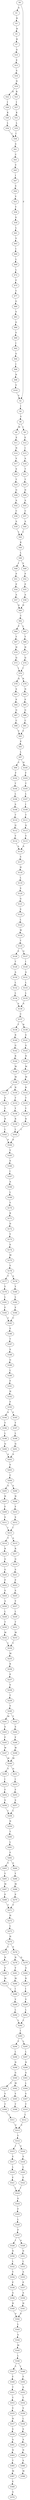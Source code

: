strict digraph  {
	S0 -> S1 [ label = A ];
	S0 -> S2 [ label = F ];
	S1 -> S3 [ label = R ];
	S2 -> S4 [ label = I ];
	S3 -> S5 [ label = H ];
	S4 -> S6 [ label = V ];
	S5 -> S7 [ label = R ];
	S6 -> S8 [ label = M ];
	S6 -> S9 [ label = I ];
	S7 -> S10 [ label = G ];
	S8 -> S11 [ label = E ];
	S9 -> S12 [ label = E ];
	S10 -> S13 [ label = E ];
	S11 -> S14 [ label = N ];
	S12 -> S15 [ label = I ];
	S13 -> S16 [ label = S ];
	S14 -> S17 [ label = V ];
	S15 -> S18 [ label = A ];
	S16 -> S19 [ label = N ];
	S17 -> S20 [ label = S ];
	S18 -> S21 [ label = T ];
	S19 -> S22 [ label = H ];
	S19 -> S23 [ label = R ];
	S20 -> S24 [ label = T ];
	S21 -> S25 [ label = T ];
	S22 -> S26 [ label = I ];
	S23 -> S27 [ label = I ];
	S24 -> S28 [ label = G ];
	S25 -> S29 [ label = D ];
	S26 -> S30 [ label = K ];
	S27 -> S31 [ label = K ];
	S28 -> S32 [ label = A ];
	S29 -> S33 [ label = A ];
	S30 -> S34 [ label = L ];
	S31 -> S35 [ label = L ];
	S32 -> S36 [ label = C ];
	S33 -> S37 [ label = C ];
	S34 -> S38 [ label = I ];
	S35 -> S38 [ label = I ];
	S36 -> S39 [ label = A ];
	S37 -> S40 [ label = A ];
	S38 -> S41 [ label = S ];
	S39 -> S42 [ label = L ];
	S40 -> S42 [ label = L ];
	S41 -> S43 [ label = C ];
	S42 -> S44 [ label = K ];
	S43 -> S45 [ label = V ];
	S44 -> S46 [ label = L ];
	S45 -> S47 [ label = I ];
	S46 -> S48 [ label = I ];
	S46 -> S49 [ label = V ];
	S47 -> S50 [ label = S ];
	S48 -> S51 [ label = P ];
	S49 -> S52 [ label = P ];
	S50 -> S53 [ label = V ];
	S51 -> S54 [ label = P ];
	S52 -> S55 [ label = P ];
	S53 -> S56 [ label = Y ];
	S54 -> S57 [ label = A ];
	S55 -> S58 [ label = A ];
	S56 -> S59 [ label = S ];
	S57 -> S60 [ label = D ];
	S58 -> S60 [ label = D ];
	S59 -> S61 [ label = L ];
	S60 -> S62 [ label = C ];
	S61 -> S63 [ label = V ];
	S62 -> S64 [ label = F ];
	S62 -> S65 [ label = L ];
	S63 -> S66 [ label = I ];
	S64 -> S67 [ label = Y ];
	S65 -> S68 [ label = Y ];
	S66 -> S69 [ label = L ];
	S67 -> S70 [ label = H ];
	S68 -> S71 [ label = H ];
	S69 -> S72 [ label = L ];
	S70 -> S73 [ label = Q ];
	S71 -> S74 [ label = Q ];
	S72 -> S75 [ label = F ];
	S73 -> S76 [ label = I ];
	S74 -> S76 [ label = I ];
	S75 -> S77 [ label = C ];
	S76 -> S78 [ label = Q ];
	S76 -> S79 [ label = R ];
	S77 -> S80 [ label = G ];
	S78 -> S81 [ label = S ];
	S79 -> S82 [ label = N ];
	S80 -> S83 [ label = S ];
	S81 -> S84 [ label = P ];
	S82 -> S85 [ label = P ];
	S83 -> S86 [ label = G ];
	S84 -> S87 [ label = G ];
	S85 -> S88 [ label = G ];
	S86 -> S89 [ label = V ];
	S87 -> S90 [ label = C ];
	S88 -> S91 [ label = C ];
	S89 -> S92 [ label = I ];
	S90 -> S93 [ label = Y ];
	S91 -> S93 [ label = Y ];
	S92 -> S94 [ label = G ];
	S93 -> S95 [ label = P ];
	S94 -> S96 [ label = I ];
	S95 -> S97 [ label = L ];
	S96 -> S98 [ label = N ];
	S97 -> S99 [ label = C ];
	S97 -> S100 [ label = H ];
	S98 -> S101 [ label = V ];
	S99 -> S102 [ label = F ];
	S100 -> S103 [ label = F ];
	S101 -> S2 [ label = F ];
	S102 -> S104 [ label = T ];
	S103 -> S105 [ label = T ];
	S104 -> S106 [ label = L ];
	S105 -> S107 [ label = L ];
	S106 -> S108 [ label = S ];
	S107 -> S109 [ label = I ];
	S108 -> S110 [ label = T ];
	S109 -> S111 [ label = T ];
	S110 -> S112 [ label = Q ];
	S111 -> S113 [ label = Q ];
	S112 -> S114 [ label = V ];
	S113 -> S115 [ label = V ];
	S114 -> S116 [ label = A ];
	S115 -> S116 [ label = A ];
	S116 -> S117 [ label = S ];
	S117 -> S118 [ label = H ];
	S118 -> S119 [ label = L ];
	S119 -> S120 [ label = S ];
	S120 -> S121 [ label = G ];
	S121 -> S122 [ label = S ];
	S122 -> S123 [ label = L ];
	S123 -> S124 [ label = W ];
	S124 -> S125 [ label = T ];
	S125 -> S126 [ label = S ];
	S125 -> S127 [ label = G ];
	S126 -> S128 [ label = T ];
	S127 -> S129 [ label = I ];
	S128 -> S130 [ label = A ];
	S129 -> S131 [ label = A ];
	S130 -> S132 [ label = L ];
	S131 -> S133 [ label = L ];
	S132 -> S134 [ label = L ];
	S133 -> S135 [ label = L ];
	S134 -> S136 [ label = A ];
	S135 -> S136 [ label = A ];
	S136 -> S137 [ label = C ];
	S137 -> S138 [ label = T ];
	S137 -> S139 [ label = R ];
	S138 -> S140 [ label = R ];
	S139 -> S141 [ label = S ];
	S140 -> S142 [ label = G ];
	S141 -> S143 [ label = G ];
	S142 -> S144 [ label = R ];
	S143 -> S145 [ label = N ];
	S144 -> S146 [ label = M ];
	S145 -> S147 [ label = M ];
	S146 -> S148 [ label = M ];
	S147 -> S149 [ label = M ];
	S148 -> S150 [ label = N ];
	S148 -> S151 [ label = S ];
	S149 -> S152 [ label = R ];
	S150 -> S153 [ label = T ];
	S151 -> S154 [ label = S ];
	S152 -> S155 [ label = T ];
	S153 -> S156 [ label = Y ];
	S154 -> S157 [ label = Y ];
	S155 -> S158 [ label = Y ];
	S156 -> S159 [ label = R ];
	S157 -> S160 [ label = R ];
	S158 -> S161 [ label = R ];
	S159 -> S162 [ label = L ];
	S160 -> S163 [ label = L ];
	S161 -> S162 [ label = L ];
	S162 -> S164 [ label = P ];
	S163 -> S164 [ label = P ];
	S164 -> S165 [ label = Y ];
	S165 -> S166 [ label = S ];
	S166 -> S167 [ label = I ];
	S167 -> S168 [ label = A ];
	S168 -> S169 [ label = L ];
	S169 -> S170 [ label = Y ];
	S170 -> S171 [ label = R ];
	S171 -> S172 [ label = D ];
	S172 -> S173 [ label = Y ];
	S173 -> S174 [ label = S ];
	S174 -> S175 [ label = M ];
	S175 -> S176 [ label = V ];
	S176 -> S177 [ label = T ];
	S176 -> S178 [ label = A ];
	S177 -> S179 [ label = Y ];
	S178 -> S180 [ label = Y ];
	S179 -> S181 [ label = L ];
	S180 -> S182 [ label = L ];
	S181 -> S183 [ label = F ];
	S182 -> S184 [ label = F ];
	S183 -> S185 [ label = C ];
	S184 -> S185 [ label = C ];
	S185 -> S186 [ label = E ];
	S186 -> S187 [ label = T ];
	S187 -> S188 [ label = S ];
	S188 -> S189 [ label = G ];
	S189 -> S190 [ label = L ];
	S190 -> S191 [ label = F ];
	S191 -> S192 [ label = H ];
	S192 -> S193 [ label = F ];
	S193 -> S194 [ label = S ];
	S193 -> S195 [ label = F ];
	S194 -> S196 [ label = Y ];
	S195 -> S197 [ label = Y ];
	S196 -> S198 [ label = L ];
	S197 -> S199 [ label = L ];
	S198 -> S200 [ label = Q ];
	S199 -> S201 [ label = Q ];
	S200 -> S202 [ label = A ];
	S201 -> S202 [ label = A ];
	S202 -> S203 [ label = V ];
	S203 -> S204 [ label = C ];
	S204 -> S205 [ label = G ];
	S204 -> S206 [ label = S ];
	S205 -> S207 [ label = H ];
	S206 -> S208 [ label = H ];
	S207 -> S209 [ label = F ];
	S208 -> S210 [ label = F ];
	S209 -> S211 [ label = S ];
	S210 -> S212 [ label = S ];
	S211 -> S213 [ label = I ];
	S212 -> S213 [ label = I ];
	S213 -> S214 [ label = T ];
	S213 -> S215 [ label = A ];
	S214 -> S216 [ label = R ];
	S215 -> S217 [ label = R ];
	S216 -> S218 [ label = G ];
	S217 -> S219 [ label = G ];
	S218 -> S220 [ label = G ];
	S219 -> S221 [ label = S ];
	S220 -> S222 [ label = P ];
	S221 -> S223 [ label = P ];
	S222 -> S224 [ label = S ];
	S223 -> S225 [ label = S ];
	S224 -> S226 [ label = A ];
	S225 -> S227 [ label = V ];
	S226 -> S228 [ label = L ];
	S227 -> S229 [ label = L ];
	S228 -> S230 [ label = T ];
	S229 -> S231 [ label = T ];
	S230 -> S232 [ label = M ];
	S231 -> S233 [ label = M ];
	S232 -> S234 [ label = L ];
	S233 -> S234 [ label = L ];
	S234 -> S235 [ label = M ];
	S235 -> S236 [ label = K ];
	S236 -> S237 [ label = P ];
	S237 -> S238 [ label = V ];
	S238 -> S239 [ label = T ];
	S239 -> S240 [ label = V ];
	S240 -> S241 [ label = M ];
	S240 -> S242 [ label = T ];
	S241 -> S243 [ label = S ];
	S242 -> S244 [ label = S ];
	S243 -> S245 [ label = F ];
	S244 -> S246 [ label = F ];
	S245 -> S247 [ label = W ];
	S246 -> S248 [ label = W ];
	S247 -> S249 [ label = M ];
	S248 -> S249 [ label = M ];
	S249 -> S250 [ label = Y ];
	S249 -> S251 [ label = D ];
	S250 -> S252 [ label = I ];
	S251 -> S253 [ label = I ];
	S252 -> S254 [ label = F ];
	S253 -> S255 [ label = F ];
	S254 -> S256 [ label = S ];
	S255 -> S257 [ label = S ];
	S256 -> S258 [ label = L ];
	S257 -> S258 [ label = L ];
	S258 -> S259 [ label = N ];
	S259 -> S260 [ label = T ];
	S260 -> S261 [ label = L ];
	S261 -> S262 [ label = F ];
	S262 -> S263 [ label = Y ];
	S262 -> S264 [ label = S ];
	S263 -> S265 [ label = Y ];
	S264 -> S266 [ label = Y ];
	S265 -> S267 [ label = M ];
	S266 -> S268 [ label = M ];
	S267 -> S269 [ label = P ];
	S268 -> S270 [ label = P ];
	S269 -> S271 [ label = T ];
	S270 -> S271 [ label = T ];
	S271 -> S272 [ label = H ];
	S272 -> S273 [ label = L ];
	S273 -> S274 [ label = H ];
	S274 -> S275 [ label = C ];
	S274 -> S276 [ label = S ];
	S275 -> S277 [ label = N ];
	S276 -> S278 [ label = N ];
	S276 -> S279 [ label = D ];
	S277 -> S280 [ label = V ];
	S278 -> S281 [ label = V ];
	S279 -> S282 [ label = A ];
	S280 -> S283 [ label = M ];
	S281 -> S284 [ label = M ];
	S282 -> S285 [ label = R ];
	S283 -> S286 [ label = I ];
	S284 -> S286 [ label = I ];
	S285 -> S287 [ label = I ];
	S286 -> S288 [ label = V ];
	S287 -> S289 [ label = V ];
	S288 -> S290 [ label = L ];
	S289 -> S291 [ label = L ];
	S290 -> S292 [ label = L ];
	S291 -> S292 [ label = L ];
	S292 -> S293 [ label = I ];
	S293 -> S294 [ label = V ];
	S293 -> S295 [ label = L ];
	S294 -> S296 [ label = L ];
	S295 -> S297 [ label = L ];
	S296 -> S298 [ label = N ];
	S297 -> S299 [ label = N ];
	S298 -> S300 [ label = G ];
	S299 -> S301 [ label = G ];
	S300 -> S302 [ label = M ];
	S300 -> S303 [ label = V ];
	S301 -> S304 [ label = L ];
	S302 -> S305 [ label = V ];
	S303 -> S306 [ label = V ];
	S304 -> S307 [ label = V ];
	S305 -> S308 [ label = T ];
	S306 -> S309 [ label = T ];
	S307 -> S310 [ label = T ];
	S309 -> S311 [ label = L ];
	S310 -> S312 [ label = L ];
	S311 -> S313 [ label = V ];
	S312 -> S313 [ label = V ];
	S313 -> S314 [ label = Y ];
	S314 -> S315 [ label = I ];
	S314 -> S316 [ label = V ];
	S315 -> S317 [ label = V ];
	S316 -> S318 [ label = V ];
	S317 -> S319 [ label = L ];
	S318 -> S320 [ label = L ];
	S319 -> S321 [ label = F ];
	S320 -> S322 [ label = F ];
	S321 -> S323 [ label = I ];
	S322 -> S323 [ label = I ];
	S323 -> S324 [ label = G ];
	S324 -> S325 [ label = F ];
	S325 -> S326 [ label = L ];
	S326 -> S327 [ label = P ];
	S327 -> S328 [ label = I ];
	S327 -> S329 [ label = A ];
	S328 -> S330 [ label = D ];
	S329 -> S331 [ label = D ];
	S330 -> S332 [ label = L ];
	S331 -> S333 [ label = L ];
	S332 -> S334 [ label = V ];
	S333 -> S335 [ label = A ];
	S334 -> S336 [ label = P ];
	S335 -> S337 [ label = P ];
	S336 -> S338 [ label = A ];
	S337 -> S339 [ label = A ];
	S338 -> S340 [ label = H ];
	S339 -> S341 [ label = H ];
	S340 -> S342 [ label = P ];
	S341 -> S342 [ label = P ];
	S342 -> S343 [ label = L ];
	S343 -> S344 [ label = G ];
	S344 -> S345 [ label = M ];
	S345 -> S346 [ label = L ];
	S346 -> S347 [ label = L ];
	S346 -> S348 [ label = I ];
	S347 -> S349 [ label = F ];
	S348 -> S350 [ label = F ];
	S349 -> S351 [ label = T ];
	S350 -> S352 [ label = A ];
	S351 -> S353 [ label = T ];
	S352 -> S354 [ label = T ];
	S353 -> S355 [ label = V ];
	S354 -> S356 [ label = V ];
	S355 -> S357 [ label = H ];
	S356 -> S358 [ label = L ];
	S357 -> S359 [ label = S ];
	S358 -> S360 [ label = S ];
	S359 -> S361 [ label = A ];
	S360 -> S362 [ label = A ];
	S361 -> S363 [ label = N ];
	S362 -> S364 [ label = N ];
	S363 -> S365 [ label = T ];
	S364 -> S366 [ label = S ];
	S365 -> S367 [ label = M ];
	S366 -> S368 [ label = M ];
	S367 -> S369 [ label = E ];
	S369 -> S370 [ label = G ];
}
